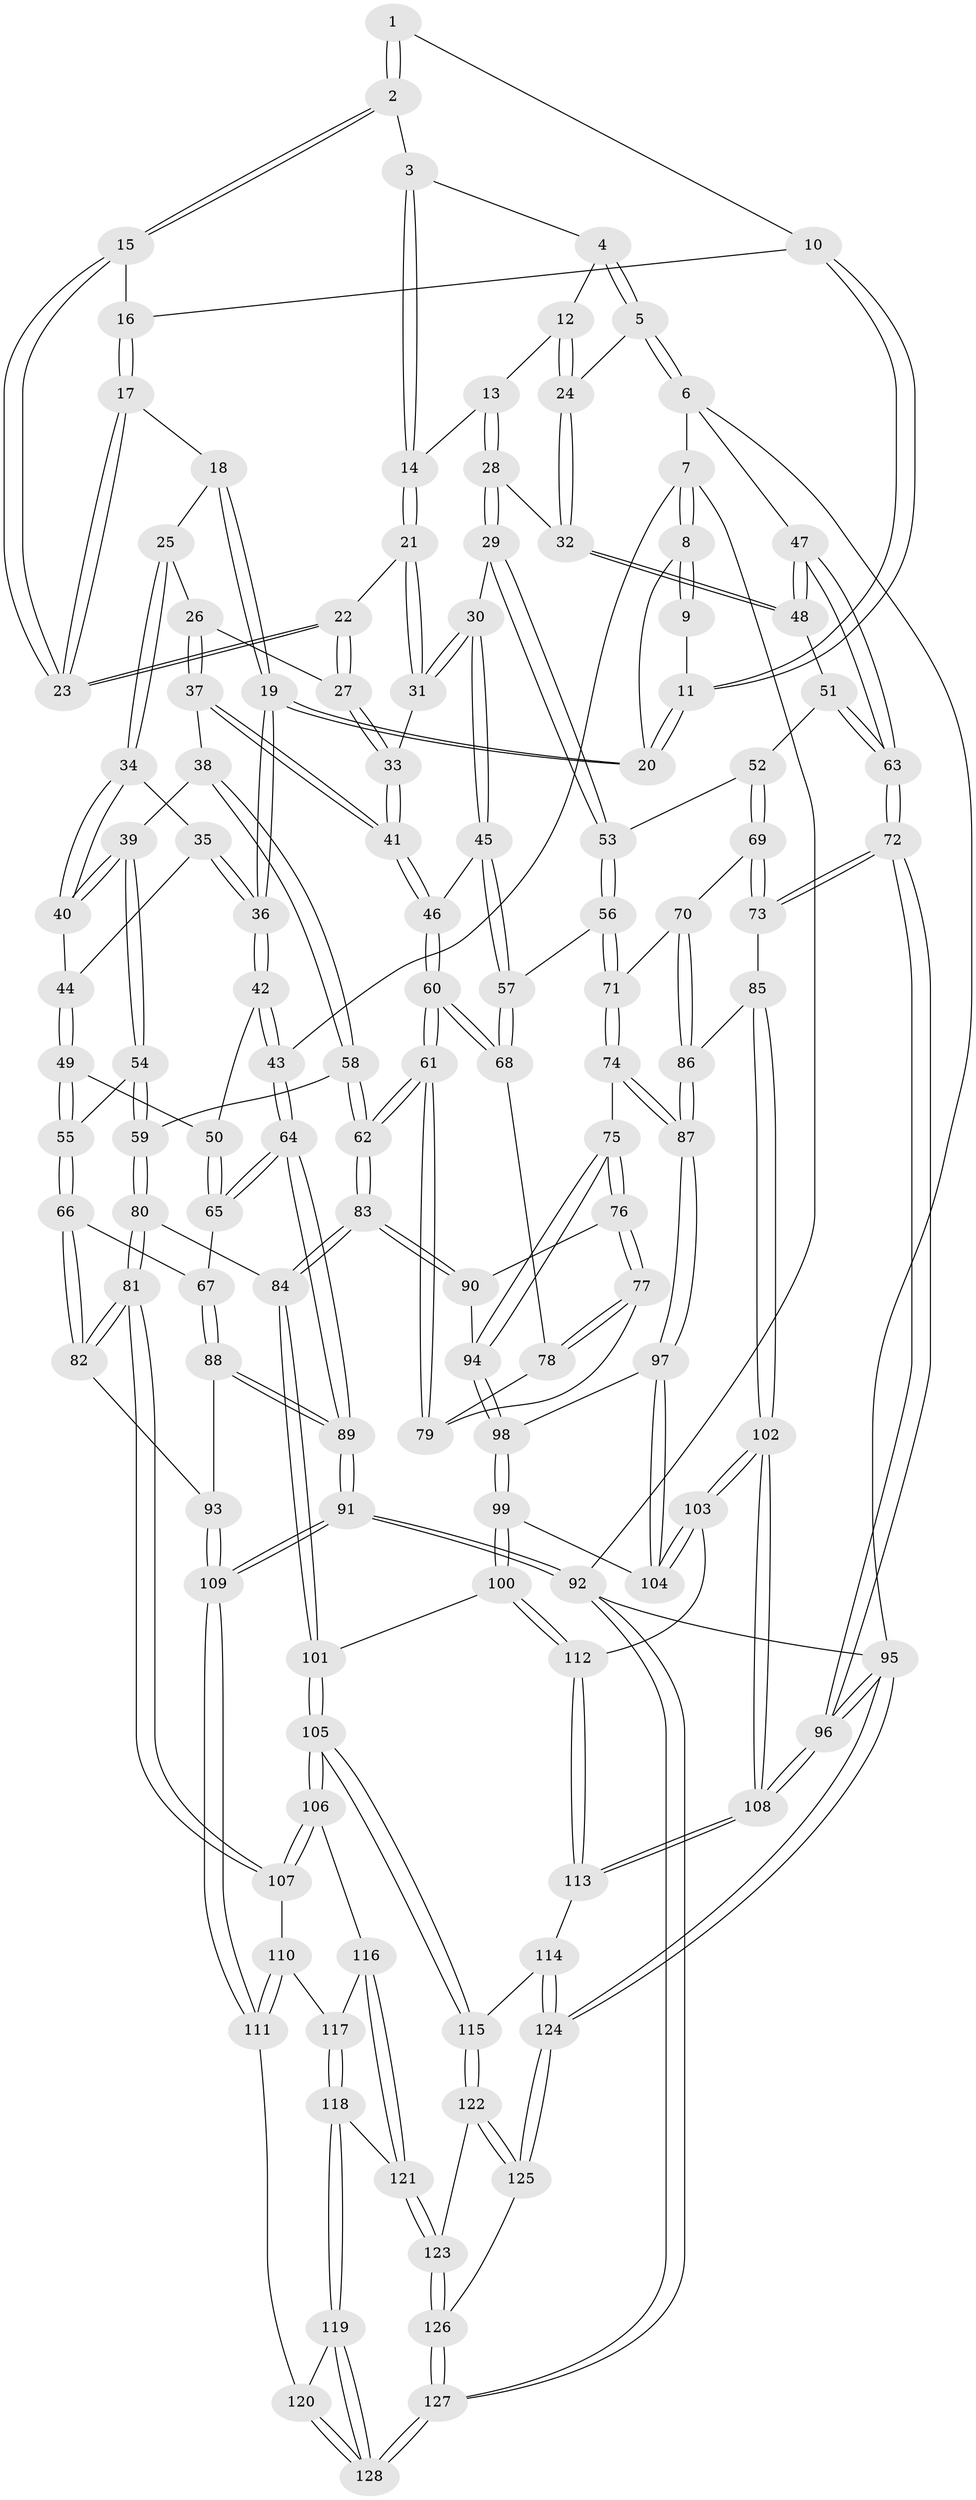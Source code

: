 // Generated by graph-tools (version 1.1) at 2025/38/03/09/25 02:38:36]
// undirected, 128 vertices, 317 edges
graph export_dot {
graph [start="1"]
  node [color=gray90,style=filled];
  1 [pos="+0.25932956825814635+0"];
  2 [pos="+0.4970006825623122+0"];
  3 [pos="+0.5083805487613421+0"];
  4 [pos="+0.7153613650803395+0"];
  5 [pos="+1+0"];
  6 [pos="+1+0"];
  7 [pos="+0+0"];
  8 [pos="+0+0"];
  9 [pos="+0.2409762251879589+0"];
  10 [pos="+0.25184563078251493+0.04850414540914226"];
  11 [pos="+0.20535333536481354+0.06552503863443869"];
  12 [pos="+0.7404200390439674+0.06775235746431123"];
  13 [pos="+0.7368018802595876+0.07925059934066753"];
  14 [pos="+0.6785584496859803+0.09367360601289802"];
  15 [pos="+0.49667855047727144+0"];
  16 [pos="+0.2590612647118411+0.04960490602621097"];
  17 [pos="+0.28054091076169263+0.06093687249193589"];
  18 [pos="+0.2978573399485062+0.10657449412300592"];
  19 [pos="+0.15495432544024731+0.14139610965027022"];
  20 [pos="+0.15644302458622447+0.10483338225315711"];
  21 [pos="+0.6542693532846535+0.1128372433890123"];
  22 [pos="+0.47552430820248975+0"];
  23 [pos="+0.4749992118041667+0"];
  24 [pos="+0.932914535432286+0.0450768183876196"];
  25 [pos="+0.3228348514463751+0.12404046291320853"];
  26 [pos="+0.37811901504454914+0.1110698683753538"];
  27 [pos="+0.4690611957913775+0.034597446480996795"];
  28 [pos="+0.7860184406855792+0.17749114513586176"];
  29 [pos="+0.7646369167034078+0.2034290630978418"];
  30 [pos="+0.6604028030189377+0.19284823761315253"];
  31 [pos="+0.6483192135253867+0.1420502439073205"];
  32 [pos="+0.8878264219428529+0.15726125822992248"];
  33 [pos="+0.5003944513300977+0.13743691018028995"];
  34 [pos="+0.3055707196997613+0.15460817521527234"];
  35 [pos="+0.20530334205477296+0.16282111667078492"];
  36 [pos="+0.1532322033228996+0.14886223503300358"];
  37 [pos="+0.36721364497717573+0.23654715076926433"];
  38 [pos="+0.35276367765284683+0.24683101679518366"];
  39 [pos="+0.3276894474373702+0.24482367852841344"];
  40 [pos="+0.3122621939434497+0.22642268441841237"];
  41 [pos="+0.5074620467415286+0.2197608337225452"];
  42 [pos="+0.14103460059734077+0.16656828433693188"];
  43 [pos="+0+0.09868457120277355"];
  44 [pos="+0.2959126742798754+0.22125089528403996"];
  45 [pos="+0.6002175039207566+0.24998773633860466"];
  46 [pos="+0.534429755675359+0.2605019299820452"];
  47 [pos="+1+0.28145313381339304"];
  48 [pos="+0.9119075333924792+0.19730122982541626"];
  49 [pos="+0.14232734412101392+0.2592661320840528"];
  50 [pos="+0.1406912938637556+0.2576016671956078"];
  51 [pos="+0.9038478621483367+0.2703282901044184"];
  52 [pos="+0.8766780906624055+0.32286697956973376"];
  53 [pos="+0.7639724820506661+0.2840625442014607"];
  54 [pos="+0.21870184762382247+0.35298555838810236"];
  55 [pos="+0.2159790042091528+0.35246867561424133"];
  56 [pos="+0.7234156295829925+0.3318927692256673"];
  57 [pos="+0.7143054327647114+0.33549399466114066"];
  58 [pos="+0.367249984632114+0.28527294567129113"];
  59 [pos="+0.2740595758271016+0.39540681259707255"];
  60 [pos="+0.5135602995904236+0.3489136952814301"];
  61 [pos="+0.49101425548402283+0.399416167775218"];
  62 [pos="+0.4609411383991641+0.4400926056931013"];
  63 [pos="+1+0.38370306253696346"];
  64 [pos="+0+0.3271101718713602"];
  65 [pos="+0+0.3475166866638425"];
  66 [pos="+0.13905317785758156+0.4362292444111444"];
  67 [pos="+0.029707094868105105+0.4106886925908702"];
  68 [pos="+0.6992887945761367+0.3584779643894127"];
  69 [pos="+0.8914975744140541+0.375862637409548"];
  70 [pos="+0.8561528167951884+0.41648162414107553"];
  71 [pos="+0.8223313684999577+0.42458586618189736"];
  72 [pos="+1+0.42137089634475"];
  73 [pos="+1+0.42753671340630894"];
  74 [pos="+0.7654583157423391+0.48680302362933214"];
  75 [pos="+0.7609669595832244+0.485309657546782"];
  76 [pos="+0.6895512810274919+0.4381413426130261"];
  77 [pos="+0.6892307181449022+0.43628772897365037"];
  78 [pos="+0.695934928307954+0.36984967830565735"];
  79 [pos="+0.5784614029725236+0.40362928384205227"];
  80 [pos="+0.37688482137149093+0.49152339883822144"];
  81 [pos="+0.2948271026364896+0.6001749418909689"];
  82 [pos="+0.15653475027711453+0.5963617147461859"];
  83 [pos="+0.4576441242604168+0.4488390209651364"];
  84 [pos="+0.43845708249856813+0.4713976158997337"];
  85 [pos="+0.9244675165697716+0.5355091284059185"];
  86 [pos="+0.9027013812602976+0.5218097598659305"];
  87 [pos="+0.7840476276979581+0.5438506186125039"];
  88 [pos="+0.04383397640027141+0.5408399249426823"];
  89 [pos="+0+0.551676827193532"];
  90 [pos="+0.6308282121668217+0.49543313262160366"];
  91 [pos="+0+1"];
  92 [pos="+0+1"];
  93 [pos="+0.14442683448274937+0.6028661510560297"];
  94 [pos="+0.652460494385971+0.5486646712686791"];
  95 [pos="+1+1"];
  96 [pos="+1+1"];
  97 [pos="+0.7803496957862314+0.5601940090787495"];
  98 [pos="+0.6535597859899764+0.5678906350000055"];
  99 [pos="+0.6216349949996798+0.6469924329241258"];
  100 [pos="+0.6004730873153001+0.6681304708129369"];
  101 [pos="+0.5703706480632698+0.6700728615868056"];
  102 [pos="+0.8999588019951099+0.7385133116527068"];
  103 [pos="+0.8754152565077823+0.7278961098845942"];
  104 [pos="+0.7901635318630504+0.6230115335795134"];
  105 [pos="+0.4756671838662573+0.7750119025402475"];
  106 [pos="+0.4060719559430721+0.7582817775118876"];
  107 [pos="+0.2950992264147132+0.6009413747923392"];
  108 [pos="+1+1"];
  109 [pos="+0+0.8379137891310985"];
  110 [pos="+0.22587286446941593+0.7957084438241174"];
  111 [pos="+0.11172055792847667+0.8493658710986053"];
  112 [pos="+0.6887582532306786+0.7541130332656334"];
  113 [pos="+0.67435816439913+0.8230616538184572"];
  114 [pos="+0.6149542213262428+0.8838430286335532"];
  115 [pos="+0.4974611633809877+0.8312031038956467"];
  116 [pos="+0.3642637217346604+0.7935768536853862"];
  117 [pos="+0.30321806145017643+0.810856765474283"];
  118 [pos="+0.2761055218759074+0.918756347706812"];
  119 [pos="+0.2528915365904794+0.9294588352630437"];
  120 [pos="+0.127133699371686+0.8591451511274714"];
  121 [pos="+0.3451663362694656+0.9176273058629002"];
  122 [pos="+0.4630028014794482+0.9167396368651436"];
  123 [pos="+0.36978792530577237+0.9368228439279255"];
  124 [pos="+0.718627130224382+1"];
  125 [pos="+0.5421757251008004+1"];
  126 [pos="+0.32880202213365917+1"];
  127 [pos="+0.2821189639369831+1"];
  128 [pos="+0.2714082844545256+1"];
  1 -- 2;
  1 -- 2;
  1 -- 10;
  2 -- 3;
  2 -- 15;
  2 -- 15;
  3 -- 4;
  3 -- 14;
  3 -- 14;
  4 -- 5;
  4 -- 5;
  4 -- 12;
  5 -- 6;
  5 -- 6;
  5 -- 24;
  6 -- 7;
  6 -- 47;
  6 -- 95;
  7 -- 8;
  7 -- 8;
  7 -- 43;
  7 -- 92;
  8 -- 9;
  8 -- 9;
  8 -- 20;
  9 -- 11;
  10 -- 11;
  10 -- 11;
  10 -- 16;
  11 -- 20;
  11 -- 20;
  12 -- 13;
  12 -- 24;
  12 -- 24;
  13 -- 14;
  13 -- 28;
  13 -- 28;
  14 -- 21;
  14 -- 21;
  15 -- 16;
  15 -- 23;
  15 -- 23;
  16 -- 17;
  16 -- 17;
  17 -- 18;
  17 -- 23;
  17 -- 23;
  18 -- 19;
  18 -- 19;
  18 -- 25;
  19 -- 20;
  19 -- 20;
  19 -- 36;
  19 -- 36;
  21 -- 22;
  21 -- 31;
  21 -- 31;
  22 -- 23;
  22 -- 23;
  22 -- 27;
  22 -- 27;
  24 -- 32;
  24 -- 32;
  25 -- 26;
  25 -- 34;
  25 -- 34;
  26 -- 27;
  26 -- 37;
  26 -- 37;
  27 -- 33;
  27 -- 33;
  28 -- 29;
  28 -- 29;
  28 -- 32;
  29 -- 30;
  29 -- 53;
  29 -- 53;
  30 -- 31;
  30 -- 31;
  30 -- 45;
  30 -- 45;
  31 -- 33;
  32 -- 48;
  32 -- 48;
  33 -- 41;
  33 -- 41;
  34 -- 35;
  34 -- 40;
  34 -- 40;
  35 -- 36;
  35 -- 36;
  35 -- 44;
  36 -- 42;
  36 -- 42;
  37 -- 38;
  37 -- 41;
  37 -- 41;
  38 -- 39;
  38 -- 58;
  38 -- 58;
  39 -- 40;
  39 -- 40;
  39 -- 54;
  39 -- 54;
  40 -- 44;
  41 -- 46;
  41 -- 46;
  42 -- 43;
  42 -- 43;
  42 -- 50;
  43 -- 64;
  43 -- 64;
  44 -- 49;
  44 -- 49;
  45 -- 46;
  45 -- 57;
  45 -- 57;
  46 -- 60;
  46 -- 60;
  47 -- 48;
  47 -- 48;
  47 -- 63;
  47 -- 63;
  48 -- 51;
  49 -- 50;
  49 -- 55;
  49 -- 55;
  50 -- 65;
  50 -- 65;
  51 -- 52;
  51 -- 63;
  51 -- 63;
  52 -- 53;
  52 -- 69;
  52 -- 69;
  53 -- 56;
  53 -- 56;
  54 -- 55;
  54 -- 59;
  54 -- 59;
  55 -- 66;
  55 -- 66;
  56 -- 57;
  56 -- 71;
  56 -- 71;
  57 -- 68;
  57 -- 68;
  58 -- 59;
  58 -- 62;
  58 -- 62;
  59 -- 80;
  59 -- 80;
  60 -- 61;
  60 -- 61;
  60 -- 68;
  60 -- 68;
  61 -- 62;
  61 -- 62;
  61 -- 79;
  61 -- 79;
  62 -- 83;
  62 -- 83;
  63 -- 72;
  63 -- 72;
  64 -- 65;
  64 -- 65;
  64 -- 89;
  64 -- 89;
  65 -- 67;
  66 -- 67;
  66 -- 82;
  66 -- 82;
  67 -- 88;
  67 -- 88;
  68 -- 78;
  69 -- 70;
  69 -- 73;
  69 -- 73;
  70 -- 71;
  70 -- 86;
  70 -- 86;
  71 -- 74;
  71 -- 74;
  72 -- 73;
  72 -- 73;
  72 -- 96;
  72 -- 96;
  73 -- 85;
  74 -- 75;
  74 -- 87;
  74 -- 87;
  75 -- 76;
  75 -- 76;
  75 -- 94;
  75 -- 94;
  76 -- 77;
  76 -- 77;
  76 -- 90;
  77 -- 78;
  77 -- 78;
  77 -- 79;
  78 -- 79;
  80 -- 81;
  80 -- 81;
  80 -- 84;
  81 -- 82;
  81 -- 82;
  81 -- 107;
  81 -- 107;
  82 -- 93;
  83 -- 84;
  83 -- 84;
  83 -- 90;
  83 -- 90;
  84 -- 101;
  84 -- 101;
  85 -- 86;
  85 -- 102;
  85 -- 102;
  86 -- 87;
  86 -- 87;
  87 -- 97;
  87 -- 97;
  88 -- 89;
  88 -- 89;
  88 -- 93;
  89 -- 91;
  89 -- 91;
  90 -- 94;
  91 -- 92;
  91 -- 92;
  91 -- 109;
  91 -- 109;
  92 -- 127;
  92 -- 127;
  92 -- 95;
  93 -- 109;
  93 -- 109;
  94 -- 98;
  94 -- 98;
  95 -- 96;
  95 -- 96;
  95 -- 124;
  95 -- 124;
  96 -- 108;
  96 -- 108;
  97 -- 98;
  97 -- 104;
  97 -- 104;
  98 -- 99;
  98 -- 99;
  99 -- 100;
  99 -- 100;
  99 -- 104;
  100 -- 101;
  100 -- 112;
  100 -- 112;
  101 -- 105;
  101 -- 105;
  102 -- 103;
  102 -- 103;
  102 -- 108;
  102 -- 108;
  103 -- 104;
  103 -- 104;
  103 -- 112;
  105 -- 106;
  105 -- 106;
  105 -- 115;
  105 -- 115;
  106 -- 107;
  106 -- 107;
  106 -- 116;
  107 -- 110;
  108 -- 113;
  108 -- 113;
  109 -- 111;
  109 -- 111;
  110 -- 111;
  110 -- 111;
  110 -- 117;
  111 -- 120;
  112 -- 113;
  112 -- 113;
  113 -- 114;
  114 -- 115;
  114 -- 124;
  114 -- 124;
  115 -- 122;
  115 -- 122;
  116 -- 117;
  116 -- 121;
  116 -- 121;
  117 -- 118;
  117 -- 118;
  118 -- 119;
  118 -- 119;
  118 -- 121;
  119 -- 120;
  119 -- 128;
  119 -- 128;
  120 -- 128;
  120 -- 128;
  121 -- 123;
  121 -- 123;
  122 -- 123;
  122 -- 125;
  122 -- 125;
  123 -- 126;
  123 -- 126;
  124 -- 125;
  124 -- 125;
  125 -- 126;
  126 -- 127;
  126 -- 127;
  127 -- 128;
  127 -- 128;
}
